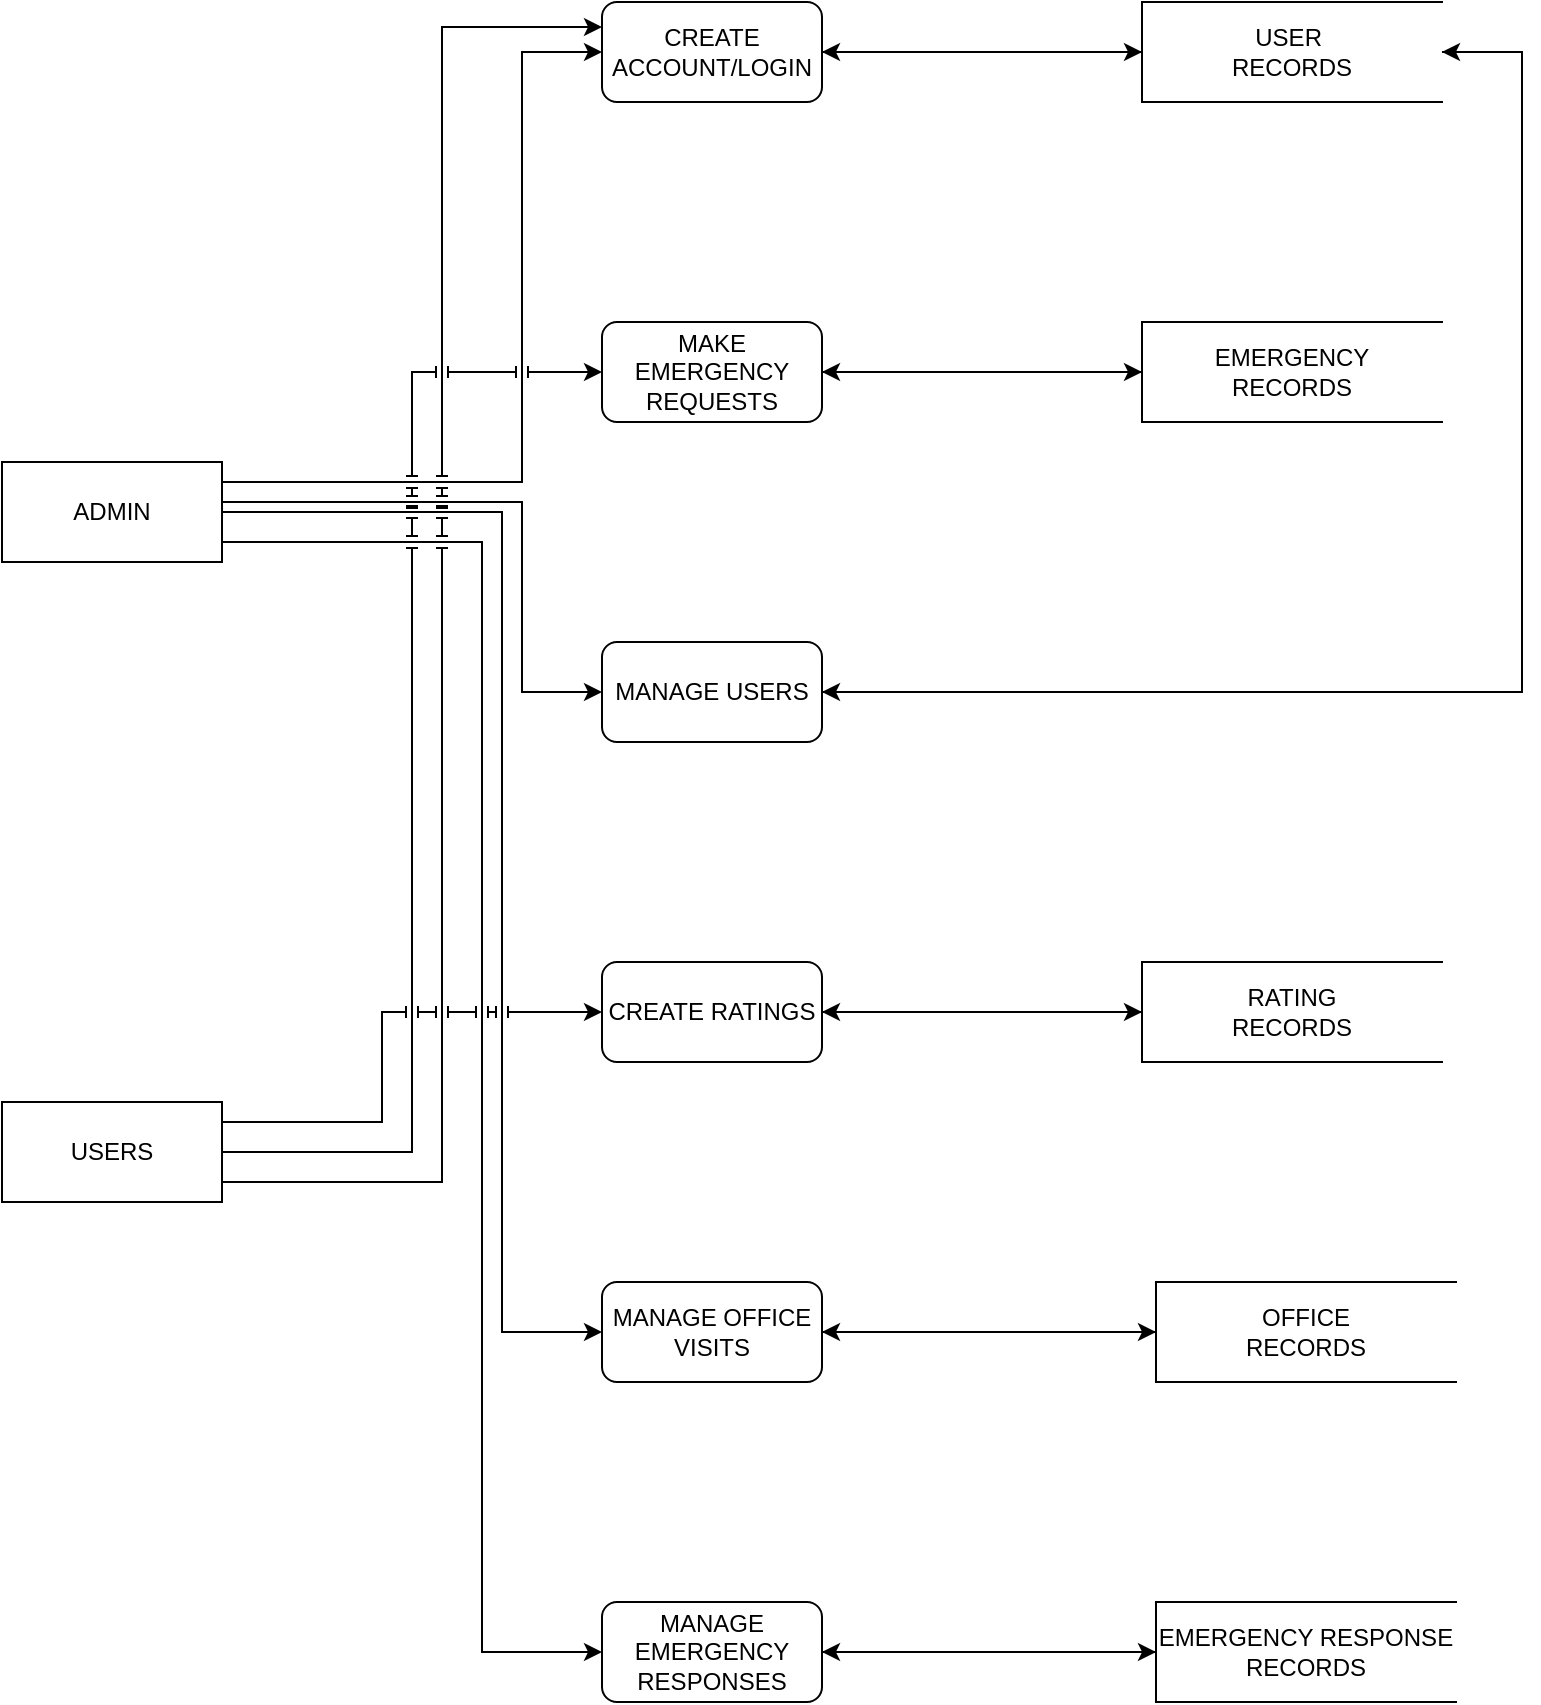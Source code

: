 <mxfile version="24.7.17">
  <diagram name="Page-1" id="VYfVaIJ4Vb4yRWF1Nvtj">
    <mxGraphModel dx="1035" dy="616" grid="1" gridSize="10" guides="1" tooltips="1" connect="1" arrows="1" fold="1" page="1" pageScale="1" pageWidth="827" pageHeight="1169" math="0" shadow="0">
      <root>
        <mxCell id="0" />
        <mxCell id="1" parent="0" />
        <mxCell id="X0R4Efzn6E3Iu3s3x8TO-15" style="edgeStyle=orthogonalEdgeStyle;rounded=0;orthogonalLoop=1;jettySize=auto;html=1;" edge="1" parent="1" source="WBTJPJw8ypjkMBNxl21J-2" target="X0R4Efzn6E3Iu3s3x8TO-1">
          <mxGeometry relative="1" as="geometry" />
        </mxCell>
        <mxCell id="WBTJPJw8ypjkMBNxl21J-2" value="CREATE ACCOUNT/LOGIN" style="html=1;whiteSpace=wrap;rounded=1;" parent="1" vertex="1">
          <mxGeometry x="400" y="40" width="110" height="50" as="geometry" />
        </mxCell>
        <mxCell id="X0R4Efzn6E3Iu3s3x8TO-17" style="edgeStyle=orthogonalEdgeStyle;rounded=0;orthogonalLoop=1;jettySize=auto;html=1;entryX=0;entryY=0.5;entryDx=0;entryDy=0;" edge="1" parent="1" source="WBTJPJw8ypjkMBNxl21J-4" target="X0R4Efzn6E3Iu3s3x8TO-3">
          <mxGeometry relative="1" as="geometry" />
        </mxCell>
        <mxCell id="WBTJPJw8ypjkMBNxl21J-4" value="MAKE EMERGENCY REQUESTS" style="html=1;whiteSpace=wrap;rounded=1;" parent="1" vertex="1">
          <mxGeometry x="400" y="200" width="110" height="50" as="geometry" />
        </mxCell>
        <mxCell id="X0R4Efzn6E3Iu3s3x8TO-20" style="edgeStyle=orthogonalEdgeStyle;rounded=0;orthogonalLoop=1;jettySize=auto;html=1;entryX=1;entryY=0.5;entryDx=0;entryDy=0;" edge="1" parent="1" source="WBTJPJw8ypjkMBNxl21J-6" target="X0R4Efzn6E3Iu3s3x8TO-1">
          <mxGeometry relative="1" as="geometry">
            <Array as="points">
              <mxPoint x="860" y="385" />
              <mxPoint x="860" y="65" />
            </Array>
          </mxGeometry>
        </mxCell>
        <mxCell id="WBTJPJw8ypjkMBNxl21J-6" value="MANAGE USERS" style="html=1;whiteSpace=wrap;rounded=1;" parent="1" vertex="1">
          <mxGeometry x="400" y="360" width="110" height="50" as="geometry" />
        </mxCell>
        <mxCell id="X0R4Efzn6E3Iu3s3x8TO-21" style="edgeStyle=orthogonalEdgeStyle;rounded=0;orthogonalLoop=1;jettySize=auto;html=1;entryX=0;entryY=0.5;entryDx=0;entryDy=0;" edge="1" parent="1" source="WBTJPJw8ypjkMBNxl21J-8" target="X0R4Efzn6E3Iu3s3x8TO-4">
          <mxGeometry relative="1" as="geometry" />
        </mxCell>
        <mxCell id="WBTJPJw8ypjkMBNxl21J-8" value="&lt;div&gt;&lt;span style=&quot;background-color: initial;&quot;&gt;CREATE RATINGS&lt;/span&gt;&lt;/div&gt;" style="html=1;whiteSpace=wrap;rounded=1;" parent="1" vertex="1">
          <mxGeometry x="400" y="520" width="110" height="50" as="geometry" />
        </mxCell>
        <mxCell id="X0R4Efzn6E3Iu3s3x8TO-24" style="edgeStyle=orthogonalEdgeStyle;rounded=0;orthogonalLoop=1;jettySize=auto;html=1;entryX=0;entryY=0.5;entryDx=0;entryDy=0;" edge="1" parent="1" source="WBTJPJw8ypjkMBNxl21J-10" target="X0R4Efzn6E3Iu3s3x8TO-5">
          <mxGeometry relative="1" as="geometry" />
        </mxCell>
        <mxCell id="WBTJPJw8ypjkMBNxl21J-10" value="MANAGE OFFICE&lt;div&gt;VISITS&lt;/div&gt;" style="html=1;whiteSpace=wrap;rounded=1;" parent="1" vertex="1">
          <mxGeometry x="400" y="680" width="110" height="50" as="geometry" />
        </mxCell>
        <mxCell id="X0R4Efzn6E3Iu3s3x8TO-26" style="edgeStyle=orthogonalEdgeStyle;rounded=0;orthogonalLoop=1;jettySize=auto;html=1;entryX=0;entryY=0.5;entryDx=0;entryDy=0;" edge="1" parent="1" source="WBTJPJw8ypjkMBNxl21J-12" target="X0R4Efzn6E3Iu3s3x8TO-6">
          <mxGeometry relative="1" as="geometry" />
        </mxCell>
        <mxCell id="WBTJPJw8ypjkMBNxl21J-12" value="MANAGE EMERGENCY RESPONSES" style="html=1;whiteSpace=wrap;rounded=1;" parent="1" vertex="1">
          <mxGeometry x="400" y="840" width="110" height="50" as="geometry" />
        </mxCell>
        <mxCell id="X0R4Efzn6E3Iu3s3x8TO-7" style="edgeStyle=orthogonalEdgeStyle;rounded=0;orthogonalLoop=1;jettySize=auto;html=1;entryX=0;entryY=0.5;entryDx=0;entryDy=0;" edge="1" parent="1" source="WBTJPJw8ypjkMBNxl21J-20" target="WBTJPJw8ypjkMBNxl21J-2">
          <mxGeometry relative="1" as="geometry">
            <Array as="points">
              <mxPoint x="360" y="280" />
              <mxPoint x="360" y="65" />
            </Array>
          </mxGeometry>
        </mxCell>
        <mxCell id="X0R4Efzn6E3Iu3s3x8TO-9" style="edgeStyle=orthogonalEdgeStyle;rounded=0;orthogonalLoop=1;jettySize=auto;html=1;entryX=0;entryY=0.5;entryDx=0;entryDy=0;" edge="1" parent="1" source="WBTJPJw8ypjkMBNxl21J-20" target="WBTJPJw8ypjkMBNxl21J-6">
          <mxGeometry relative="1" as="geometry">
            <Array as="points">
              <mxPoint x="360" y="290" />
              <mxPoint x="360" y="385" />
            </Array>
          </mxGeometry>
        </mxCell>
        <mxCell id="X0R4Efzn6E3Iu3s3x8TO-10" style="edgeStyle=orthogonalEdgeStyle;rounded=0;orthogonalLoop=1;jettySize=auto;html=1;entryX=0;entryY=0.5;entryDx=0;entryDy=0;" edge="1" parent="1" source="WBTJPJw8ypjkMBNxl21J-20" target="WBTJPJw8ypjkMBNxl21J-10">
          <mxGeometry relative="1" as="geometry">
            <Array as="points">
              <mxPoint x="350" y="295" />
              <mxPoint x="350" y="705" />
            </Array>
          </mxGeometry>
        </mxCell>
        <mxCell id="X0R4Efzn6E3Iu3s3x8TO-11" style="edgeStyle=orthogonalEdgeStyle;rounded=0;orthogonalLoop=1;jettySize=auto;html=1;entryX=0;entryY=0.5;entryDx=0;entryDy=0;" edge="1" parent="1" source="WBTJPJw8ypjkMBNxl21J-20" target="WBTJPJw8ypjkMBNxl21J-12">
          <mxGeometry relative="1" as="geometry">
            <Array as="points">
              <mxPoint x="340" y="310" />
              <mxPoint x="340" y="865" />
            </Array>
          </mxGeometry>
        </mxCell>
        <mxCell id="WBTJPJw8ypjkMBNxl21J-20" value="ADMIN" style="html=1;whiteSpace=wrap;" parent="1" vertex="1">
          <mxGeometry x="100" y="270" width="110" height="50" as="geometry" />
        </mxCell>
        <mxCell id="X0R4Efzn6E3Iu3s3x8TO-12" style="edgeStyle=orthogonalEdgeStyle;rounded=0;orthogonalLoop=1;jettySize=auto;html=1;entryX=0;entryY=0.25;entryDx=0;entryDy=0;jumpStyle=line;jumpSize=6;" edge="1" parent="1" source="WBTJPJw8ypjkMBNxl21J-33" target="WBTJPJw8ypjkMBNxl21J-2">
          <mxGeometry relative="1" as="geometry">
            <Array as="points">
              <mxPoint x="320" y="630" />
              <mxPoint x="320" y="52" />
            </Array>
          </mxGeometry>
        </mxCell>
        <mxCell id="X0R4Efzn6E3Iu3s3x8TO-13" style="edgeStyle=orthogonalEdgeStyle;rounded=0;orthogonalLoop=1;jettySize=auto;html=1;entryX=0;entryY=0.5;entryDx=0;entryDy=0;jumpStyle=line;" edge="1" parent="1" source="WBTJPJw8ypjkMBNxl21J-33" target="WBTJPJw8ypjkMBNxl21J-4">
          <mxGeometry relative="1" as="geometry" />
        </mxCell>
        <mxCell id="X0R4Efzn6E3Iu3s3x8TO-14" style="edgeStyle=orthogonalEdgeStyle;rounded=0;orthogonalLoop=1;jettySize=auto;html=1;entryX=0;entryY=0.5;entryDx=0;entryDy=0;jumpStyle=line;" edge="1" parent="1" source="WBTJPJw8ypjkMBNxl21J-33" target="WBTJPJw8ypjkMBNxl21J-8">
          <mxGeometry relative="1" as="geometry">
            <Array as="points">
              <mxPoint x="290" y="600" />
              <mxPoint x="290" y="545" />
            </Array>
          </mxGeometry>
        </mxCell>
        <mxCell id="WBTJPJw8ypjkMBNxl21J-33" value="USERS" style="html=1;whiteSpace=wrap;" parent="1" vertex="1">
          <mxGeometry x="100" y="590" width="110" height="50" as="geometry" />
        </mxCell>
        <mxCell id="X0R4Efzn6E3Iu3s3x8TO-16" style="edgeStyle=orthogonalEdgeStyle;rounded=0;orthogonalLoop=1;jettySize=auto;html=1;" edge="1" parent="1" source="X0R4Efzn6E3Iu3s3x8TO-1">
          <mxGeometry relative="1" as="geometry">
            <mxPoint x="510" y="65" as="targetPoint" />
          </mxGeometry>
        </mxCell>
        <mxCell id="X0R4Efzn6E3Iu3s3x8TO-19" style="edgeStyle=orthogonalEdgeStyle;rounded=0;orthogonalLoop=1;jettySize=auto;html=1;entryX=1;entryY=0.5;entryDx=0;entryDy=0;" edge="1" parent="1" source="X0R4Efzn6E3Iu3s3x8TO-1" target="WBTJPJw8ypjkMBNxl21J-6">
          <mxGeometry relative="1" as="geometry">
            <Array as="points">
              <mxPoint x="860" y="65" />
              <mxPoint x="860" y="385" />
            </Array>
          </mxGeometry>
        </mxCell>
        <mxCell id="X0R4Efzn6E3Iu3s3x8TO-1" value="USER&amp;nbsp;&lt;div&gt;RECORDS&lt;/div&gt;" style="html=1;dashed=0;whiteSpace=wrap;shape=partialRectangle;right=0;" vertex="1" parent="1">
          <mxGeometry x="670" y="40" width="150" height="50" as="geometry" />
        </mxCell>
        <mxCell id="X0R4Efzn6E3Iu3s3x8TO-18" style="edgeStyle=orthogonalEdgeStyle;rounded=0;orthogonalLoop=1;jettySize=auto;html=1;entryX=1;entryY=0.5;entryDx=0;entryDy=0;" edge="1" parent="1" source="X0R4Efzn6E3Iu3s3x8TO-3" target="WBTJPJw8ypjkMBNxl21J-4">
          <mxGeometry relative="1" as="geometry" />
        </mxCell>
        <mxCell id="X0R4Efzn6E3Iu3s3x8TO-3" value="EMERGENCY&lt;div&gt;RECORDS&lt;/div&gt;" style="html=1;dashed=0;whiteSpace=wrap;shape=partialRectangle;right=0;" vertex="1" parent="1">
          <mxGeometry x="670" y="200" width="150" height="50" as="geometry" />
        </mxCell>
        <mxCell id="X0R4Efzn6E3Iu3s3x8TO-22" style="edgeStyle=orthogonalEdgeStyle;rounded=0;orthogonalLoop=1;jettySize=auto;html=1;" edge="1" parent="1" source="X0R4Efzn6E3Iu3s3x8TO-4">
          <mxGeometry relative="1" as="geometry">
            <mxPoint x="510" y="545" as="targetPoint" />
          </mxGeometry>
        </mxCell>
        <mxCell id="X0R4Efzn6E3Iu3s3x8TO-4" value="RATING&lt;div&gt;RECORDS&lt;/div&gt;" style="html=1;dashed=0;whiteSpace=wrap;shape=partialRectangle;right=0;" vertex="1" parent="1">
          <mxGeometry x="670" y="520" width="150" height="50" as="geometry" />
        </mxCell>
        <mxCell id="X0R4Efzn6E3Iu3s3x8TO-25" style="edgeStyle=orthogonalEdgeStyle;rounded=0;orthogonalLoop=1;jettySize=auto;html=1;" edge="1" parent="1" source="X0R4Efzn6E3Iu3s3x8TO-5">
          <mxGeometry relative="1" as="geometry">
            <mxPoint x="510" y="705" as="targetPoint" />
          </mxGeometry>
        </mxCell>
        <mxCell id="X0R4Efzn6E3Iu3s3x8TO-5" value="OFFICE&lt;div&gt;RECORDS&lt;/div&gt;" style="html=1;dashed=0;whiteSpace=wrap;shape=partialRectangle;right=0;" vertex="1" parent="1">
          <mxGeometry x="677" y="680" width="150" height="50" as="geometry" />
        </mxCell>
        <mxCell id="X0R4Efzn6E3Iu3s3x8TO-27" style="edgeStyle=orthogonalEdgeStyle;rounded=0;orthogonalLoop=1;jettySize=auto;html=1;" edge="1" parent="1" source="X0R4Efzn6E3Iu3s3x8TO-6">
          <mxGeometry relative="1" as="geometry">
            <mxPoint x="510" y="865" as="targetPoint" />
          </mxGeometry>
        </mxCell>
        <mxCell id="X0R4Efzn6E3Iu3s3x8TO-6" value="EMERGENCY RESPONSE&lt;div&gt;RECORDS&lt;/div&gt;" style="html=1;dashed=0;whiteSpace=wrap;shape=partialRectangle;right=0;" vertex="1" parent="1">
          <mxGeometry x="677" y="840" width="150" height="50" as="geometry" />
        </mxCell>
      </root>
    </mxGraphModel>
  </diagram>
</mxfile>
